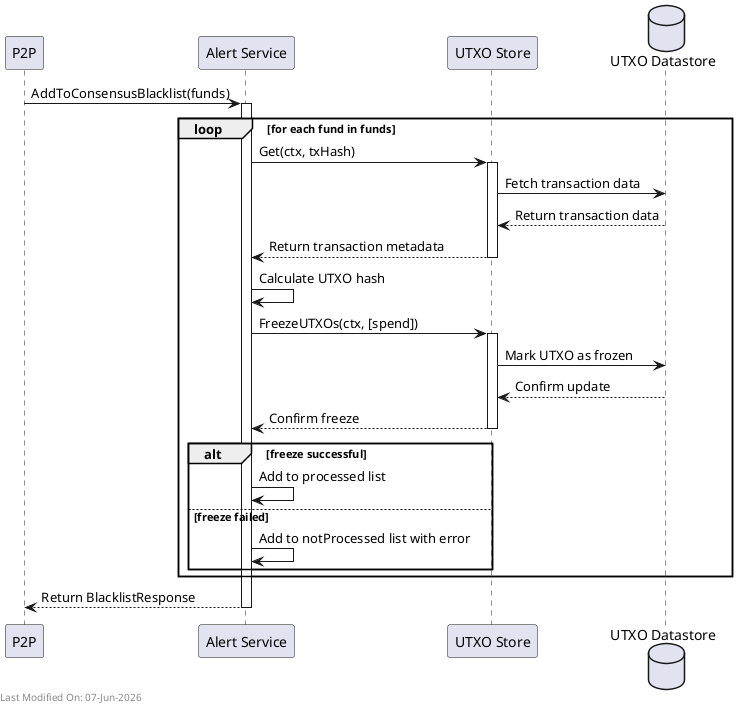 @startuml
participant "P2P" as P2P
participant "Alert Service" as AlertService
participant "UTXO Store" as UTXOStore
database "UTXO Datastore" as DB

P2P -> AlertService: AddToConsensusBlacklist(funds)
activate AlertService

loop for each fund in funds
    AlertService -> UTXOStore: Get(ctx, txHash)
    activate UTXOStore
    UTXOStore -> DB: Fetch transaction data
    DB --> UTXOStore: Return transaction data
    UTXOStore --> AlertService: Return transaction metadata
    deactivate UTXOStore

    AlertService -> AlertService: Calculate UTXO hash

    AlertService -> UTXOStore: FreezeUTXOs(ctx, [spend])
    activate UTXOStore
    UTXOStore -> DB: Mark UTXO as frozen
    DB --> UTXOStore: Confirm update
    UTXOStore --> AlertService: Confirm freeze
    deactivate UTXOStore

    alt freeze successful
        AlertService -> AlertService: Add to processed list
    else freeze failed
        AlertService -> AlertService: Add to notProcessed list with error
    end
end

AlertService --> P2P: Return BlacklistResponse
deactivate AlertService

left footer Last Modified On: %date("dd-MMM-yyyy")

@enduml
